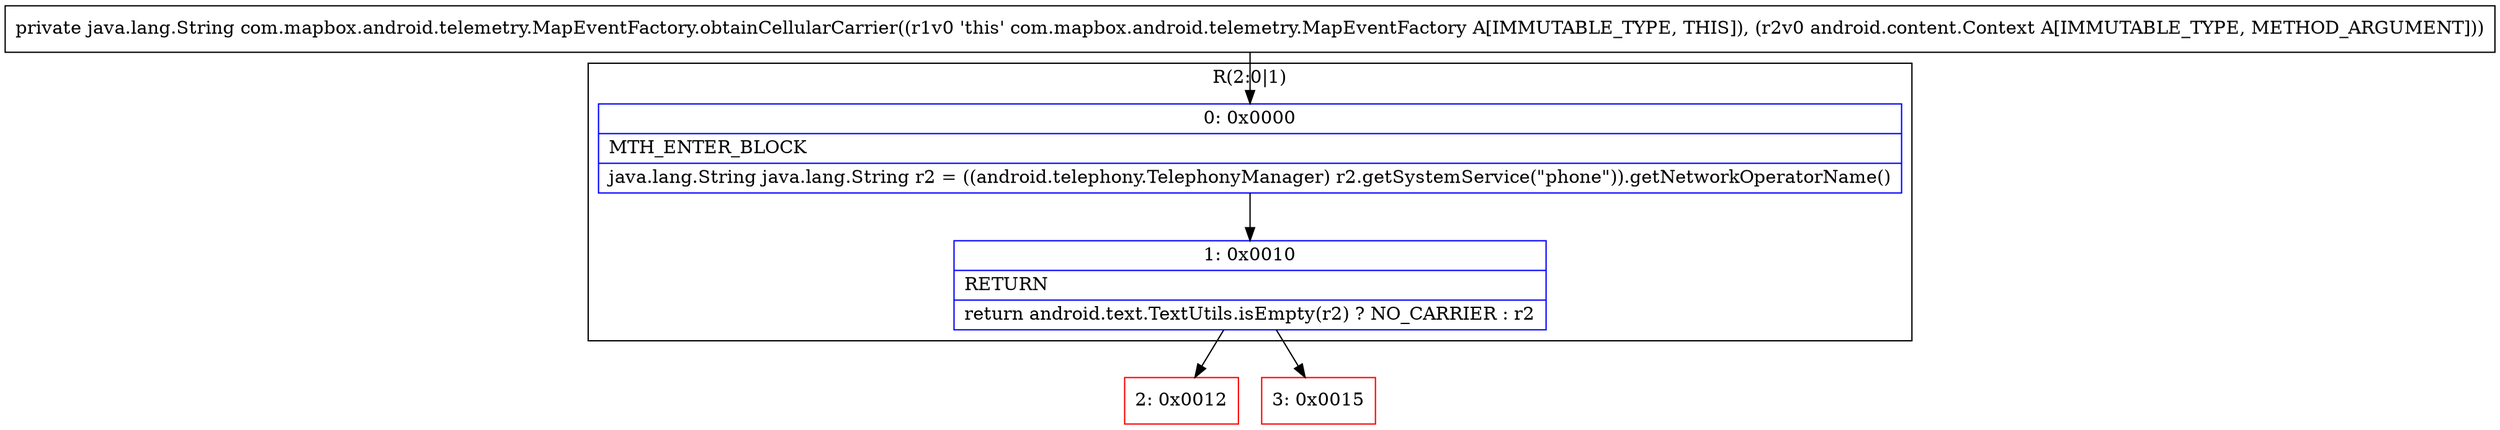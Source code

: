 digraph "CFG forcom.mapbox.android.telemetry.MapEventFactory.obtainCellularCarrier(Landroid\/content\/Context;)Ljava\/lang\/String;" {
subgraph cluster_Region_1410329022 {
label = "R(2:0|1)";
node [shape=record,color=blue];
Node_0 [shape=record,label="{0\:\ 0x0000|MTH_ENTER_BLOCK\l|java.lang.String java.lang.String r2 = ((android.telephony.TelephonyManager) r2.getSystemService(\"phone\")).getNetworkOperatorName()\l}"];
Node_1 [shape=record,label="{1\:\ 0x0010|RETURN\l|return android.text.TextUtils.isEmpty(r2) ? NO_CARRIER : r2\l}"];
}
Node_2 [shape=record,color=red,label="{2\:\ 0x0012}"];
Node_3 [shape=record,color=red,label="{3\:\ 0x0015}"];
MethodNode[shape=record,label="{private java.lang.String com.mapbox.android.telemetry.MapEventFactory.obtainCellularCarrier((r1v0 'this' com.mapbox.android.telemetry.MapEventFactory A[IMMUTABLE_TYPE, THIS]), (r2v0 android.content.Context A[IMMUTABLE_TYPE, METHOD_ARGUMENT])) }"];
MethodNode -> Node_0;
Node_0 -> Node_1;
Node_1 -> Node_2;
Node_1 -> Node_3;
}

